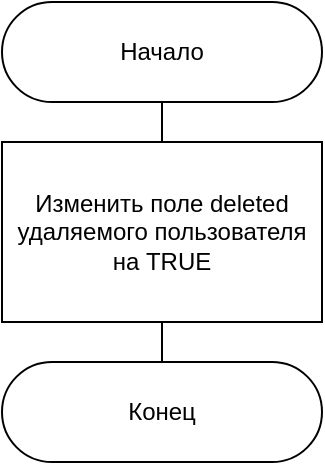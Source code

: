 <mxfile version="19.0.3"><diagram id="6htlZt_A_MJDnacrzkNA" name="Page-1"><mxGraphModel dx="1154" dy="752" grid="1" gridSize="10" guides="1" tooltips="1" connect="1" arrows="1" fold="1" page="1" pageScale="1" pageWidth="827" pageHeight="1169" math="0" shadow="0"><root><mxCell id="0"/><mxCell id="1" parent="0"/><mxCell id="AZKKszntIEYybUt5oYMQ-9" value="" style="edgeStyle=orthogonalEdgeStyle;rounded=0;orthogonalLoop=1;jettySize=auto;html=1;endArrow=none;" parent="1" source="AZKKszntIEYybUt5oYMQ-4" target="AZKKszntIEYybUt5oYMQ-7" edge="1"><mxGeometry relative="1" as="geometry"/></mxCell><mxCell id="AZKKszntIEYybUt5oYMQ-4" value="&lt;font style=&quot;font-size: 12px;&quot;&gt;Начало&lt;/font&gt;" style="rounded=1;whiteSpace=wrap;html=1;fontFamily=Helvetica;fontSize=12;arcSize=50;fontStyle=0" parent="1" vertex="1"><mxGeometry x="40.0" y="40" width="160" height="50" as="geometry"/></mxCell><mxCell id="AZKKszntIEYybUt5oYMQ-5" value="&lt;font style=&quot;font-size: 12px;&quot;&gt;Конец&lt;/font&gt;" style="rounded=1;whiteSpace=wrap;html=1;fontFamily=Helvetica;fontSize=12;arcSize=50;fontStyle=0" parent="1" vertex="1"><mxGeometry x="40" y="220" width="160" height="50" as="geometry"/></mxCell><mxCell id="AZKKszntIEYybUt5oYMQ-10" value="" style="edgeStyle=orthogonalEdgeStyle;rounded=0;orthogonalLoop=1;jettySize=auto;html=1;endArrow=none;" parent="1" source="AZKKszntIEYybUt5oYMQ-7" target="AZKKszntIEYybUt5oYMQ-5" edge="1"><mxGeometry relative="1" as="geometry"/></mxCell><mxCell id="AZKKszntIEYybUt5oYMQ-7" value="Изменить поле deleted удаляемого пользователя на TRUE" style="rounded=0;whiteSpace=wrap;html=1;absoluteArcSize=1;arcSize=14;strokeWidth=1;fontStyle=0;fontSize=12;fontFamily=Helvetica;" parent="1" vertex="1"><mxGeometry x="40" y="110" width="160" height="90" as="geometry"/></mxCell></root></mxGraphModel></diagram></mxfile>